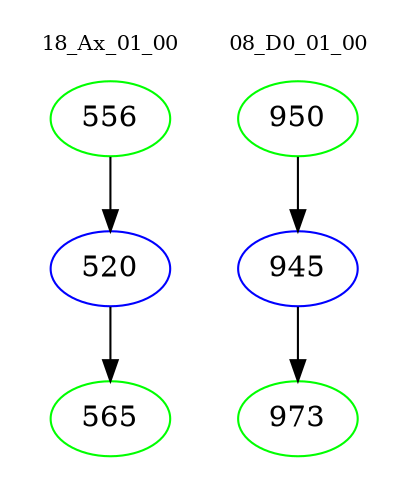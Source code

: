 digraph{
subgraph cluster_0 {
color = white
label = "18_Ax_01_00";
fontsize=10;
T0_556 [label="556", color="green"]
T0_556 -> T0_520 [color="black"]
T0_520 [label="520", color="blue"]
T0_520 -> T0_565 [color="black"]
T0_565 [label="565", color="green"]
}
subgraph cluster_1 {
color = white
label = "08_D0_01_00";
fontsize=10;
T1_950 [label="950", color="green"]
T1_950 -> T1_945 [color="black"]
T1_945 [label="945", color="blue"]
T1_945 -> T1_973 [color="black"]
T1_973 [label="973", color="green"]
}
}
